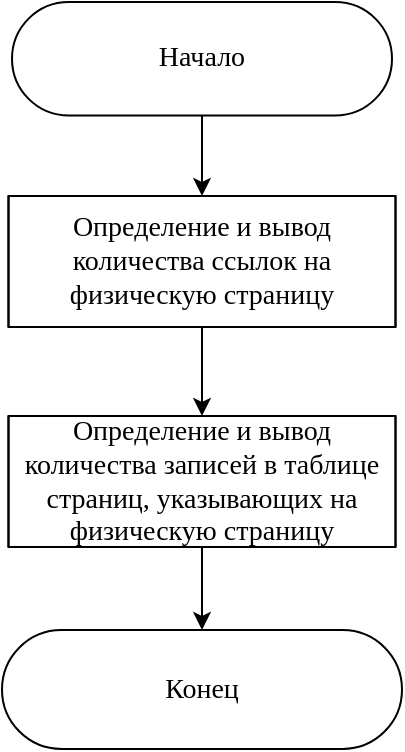 <mxfile version="20.8.20" type="device"><diagram name="Страница 1" id="x7vUdVQQ8veSCA7gDGls"><mxGraphModel dx="978" dy="591" grid="1" gridSize="10" guides="1" tooltips="1" connect="1" arrows="1" fold="1" page="1" pageScale="1" pageWidth="300" pageHeight="400" math="0" shadow="0"><root><mxCell id="0"/><mxCell id="1" parent="0"/><mxCell id="OJC8BzS8ke1R0xt42Qt7-1" style="edgeStyle=orthogonalEdgeStyle;rounded=0;jumpStyle=none;html=1;entryX=0.5;entryY=0;entryDx=0;entryDy=0;fontFamily=Times New Roman;fontSize=14;fontColor=default;startArrow=none;startFill=0;endArrow=classic;endFill=1;" edge="1" parent="1" source="OJC8BzS8ke1R0xt42Qt7-2" target="OJC8BzS8ke1R0xt42Qt7-4"><mxGeometry relative="1" as="geometry"/></mxCell><mxCell id="OJC8BzS8ke1R0xt42Qt7-2" value="Начало" style="rounded=1;whiteSpace=wrap;html=1;arcSize=50;fontSize=14;fontFamily=Times New Roman;" vertex="1" parent="1"><mxGeometry x="55" y="13" width="190" height="56.75" as="geometry"/></mxCell><mxCell id="OJC8BzS8ke1R0xt42Qt7-3" style="edgeStyle=orthogonalEdgeStyle;rounded=0;orthogonalLoop=1;jettySize=auto;html=1;exitX=0.5;exitY=1;exitDx=0;exitDy=0;entryX=0.5;entryY=0;entryDx=0;entryDy=0;" edge="1" parent="1" source="OJC8BzS8ke1R0xt42Qt7-4" target="OJC8BzS8ke1R0xt42Qt7-7"><mxGeometry relative="1" as="geometry"><mxPoint x="150" y="220" as="targetPoint"/></mxGeometry></mxCell><mxCell id="OJC8BzS8ke1R0xt42Qt7-4" value="Определение и вывод&lt;br&gt;количества ссылок на физическую страницу" style="shape=process;whiteSpace=wrap;html=1;backgroundOutline=1;fontSize=14;size=0;fontFamily=Times New Roman;" vertex="1" parent="1"><mxGeometry x="53.25" y="110" width="193.5" height="65.5" as="geometry"/></mxCell><mxCell id="OJC8BzS8ke1R0xt42Qt7-5" value="Конец" style="rounded=1;whiteSpace=wrap;html=1;arcSize=50;fontSize=14;fontFamily=Times New Roman;" vertex="1" parent="1"><mxGeometry x="50" y="327" width="200" height="59.5" as="geometry"/></mxCell><mxCell id="OJC8BzS8ke1R0xt42Qt7-6" style="edgeStyle=orthogonalEdgeStyle;rounded=0;orthogonalLoop=1;jettySize=auto;html=1;exitX=0.5;exitY=1;exitDx=0;exitDy=0;entryX=0.5;entryY=0;entryDx=0;entryDy=0;fontFamily=Times New Roman;fontSize=14;" edge="1" parent="1" source="OJC8BzS8ke1R0xt42Qt7-7" target="OJC8BzS8ke1R0xt42Qt7-5"><mxGeometry relative="1" as="geometry"><mxPoint x="150.005" y="320" as="targetPoint"/></mxGeometry></mxCell><mxCell id="OJC8BzS8ke1R0xt42Qt7-7" value="Определение и вывод&lt;br style=&quot;border-color: var(--border-color);&quot;&gt;количества записей в таблице страниц, указывающих на физическую страницу" style="shape=process;whiteSpace=wrap;html=1;backgroundOutline=1;fontSize=14;size=0;fontFamily=Times New Roman;" vertex="1" parent="1"><mxGeometry x="53.25" y="220" width="193.5" height="65.5" as="geometry"/></mxCell></root></mxGraphModel></diagram></mxfile>